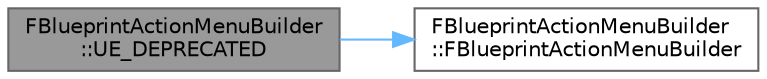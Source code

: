 digraph "FBlueprintActionMenuBuilder::UE_DEPRECATED"
{
 // INTERACTIVE_SVG=YES
 // LATEX_PDF_SIZE
  bgcolor="transparent";
  edge [fontname=Helvetica,fontsize=10,labelfontname=Helvetica,labelfontsize=10];
  node [fontname=Helvetica,fontsize=10,shape=box,height=0.2,width=0.4];
  rankdir="LR";
  Node1 [id="Node000001",label="FBlueprintActionMenuBuilder\l::UE_DEPRECATED",height=0.2,width=0.4,color="gray40", fillcolor="grey60", style="filled", fontcolor="black",tooltip=" "];
  Node1 -> Node2 [id="edge1_Node000001_Node000002",color="steelblue1",style="solid",tooltip=" "];
  Node2 [id="Node000002",label="FBlueprintActionMenuBuilder\l::FBlueprintActionMenuBuilder",height=0.2,width=0.4,color="grey40", fillcolor="white", style="filled",URL="$d6/d0a/structFBlueprintActionMenuBuilder.html#a7f9a7f7ab4c65e72eb939d724e14194a",tooltip="Default constructor."];
}

